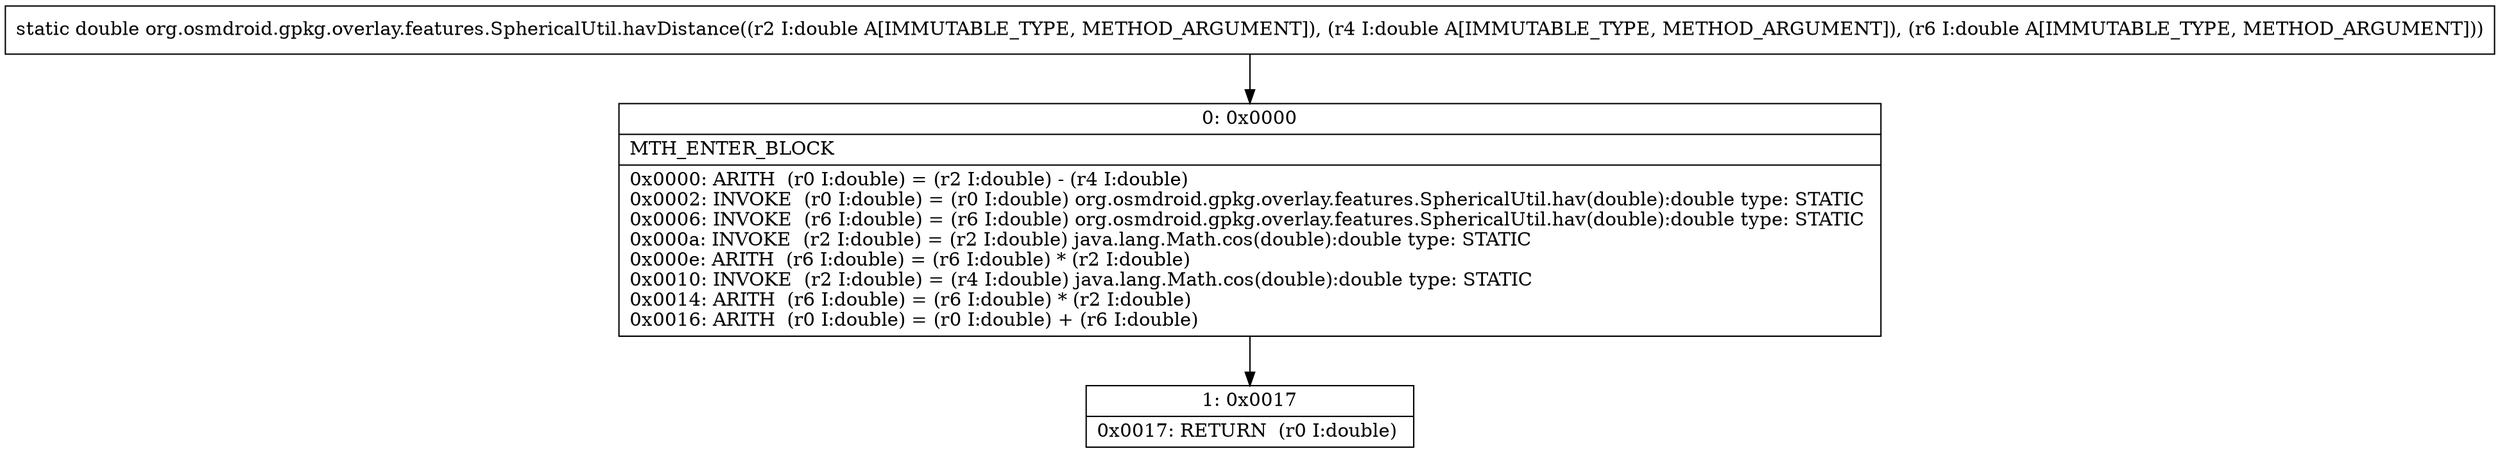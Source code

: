 digraph "CFG fororg.osmdroid.gpkg.overlay.features.SphericalUtil.havDistance(DDD)D" {
Node_0 [shape=record,label="{0\:\ 0x0000|MTH_ENTER_BLOCK\l|0x0000: ARITH  (r0 I:double) = (r2 I:double) \- (r4 I:double) \l0x0002: INVOKE  (r0 I:double) = (r0 I:double) org.osmdroid.gpkg.overlay.features.SphericalUtil.hav(double):double type: STATIC \l0x0006: INVOKE  (r6 I:double) = (r6 I:double) org.osmdroid.gpkg.overlay.features.SphericalUtil.hav(double):double type: STATIC \l0x000a: INVOKE  (r2 I:double) = (r2 I:double) java.lang.Math.cos(double):double type: STATIC \l0x000e: ARITH  (r6 I:double) = (r6 I:double) * (r2 I:double) \l0x0010: INVOKE  (r2 I:double) = (r4 I:double) java.lang.Math.cos(double):double type: STATIC \l0x0014: ARITH  (r6 I:double) = (r6 I:double) * (r2 I:double) \l0x0016: ARITH  (r0 I:double) = (r0 I:double) + (r6 I:double) \l}"];
Node_1 [shape=record,label="{1\:\ 0x0017|0x0017: RETURN  (r0 I:double) \l}"];
MethodNode[shape=record,label="{static double org.osmdroid.gpkg.overlay.features.SphericalUtil.havDistance((r2 I:double A[IMMUTABLE_TYPE, METHOD_ARGUMENT]), (r4 I:double A[IMMUTABLE_TYPE, METHOD_ARGUMENT]), (r6 I:double A[IMMUTABLE_TYPE, METHOD_ARGUMENT])) }"];
MethodNode -> Node_0;
Node_0 -> Node_1;
}

